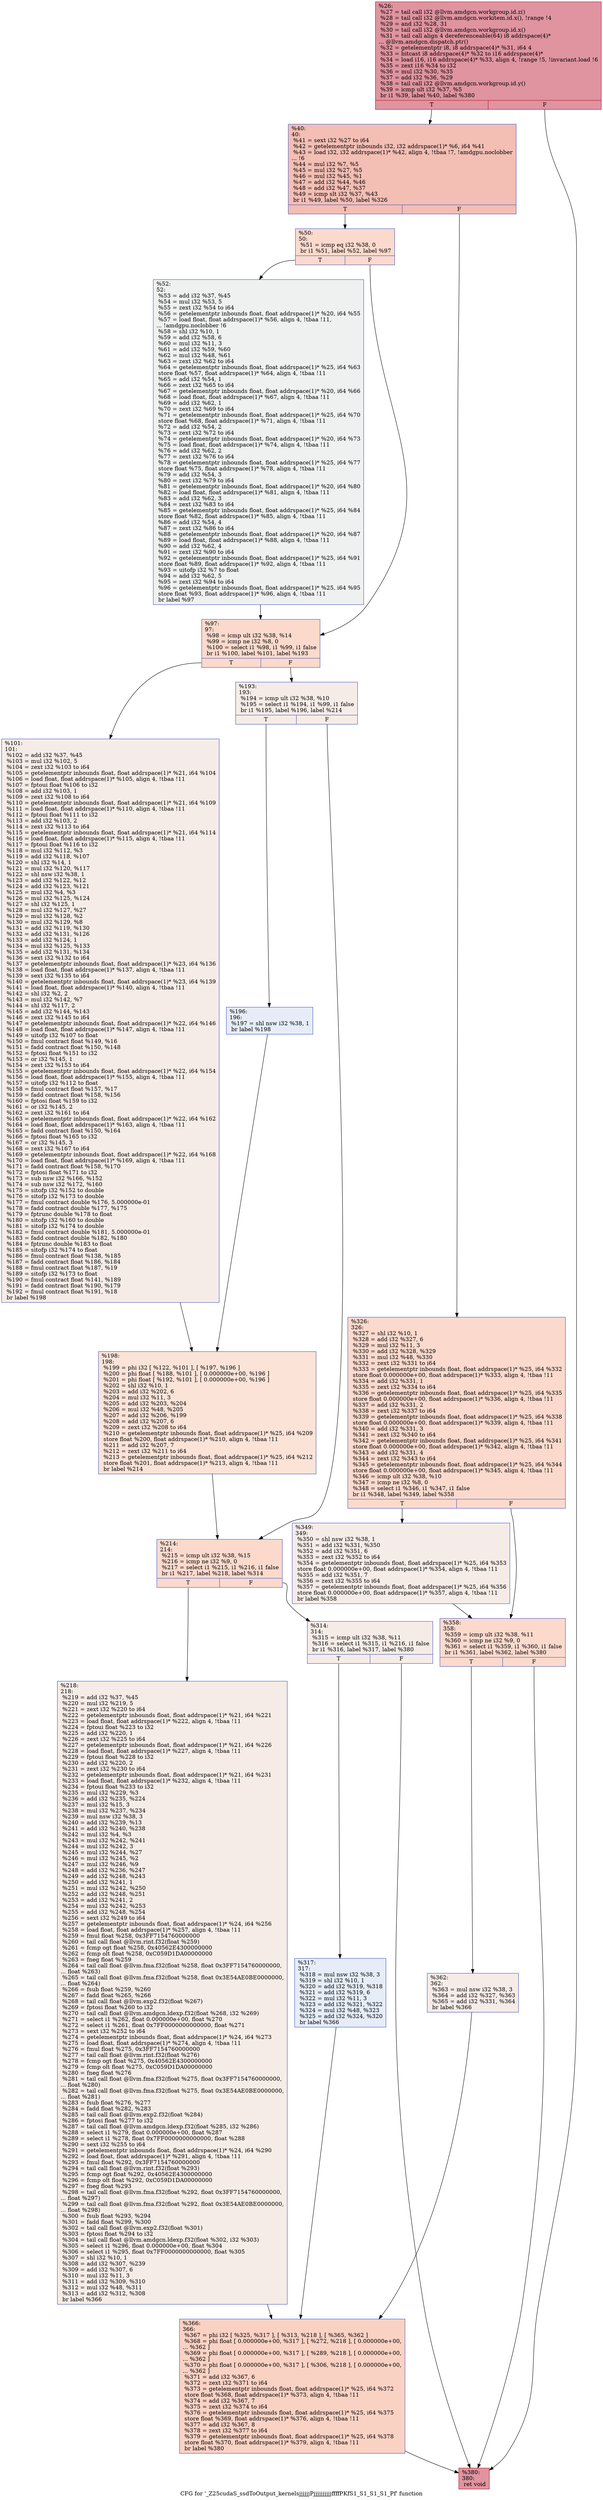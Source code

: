 digraph "CFG for '_Z25cudaS_ssdToOutput_kernelsjjjjjjPjjjjjjjjjjffffPKfS1_S1_S1_S1_Pf' function" {
	label="CFG for '_Z25cudaS_ssdToOutput_kernelsjjjjjjPjjjjjjjjjjffffPKfS1_S1_S1_S1_Pf' function";

	Node0x6409860 [shape=record,color="#b70d28ff", style=filled, fillcolor="#b70d2870",label="{%26:\l  %27 = tail call i32 @llvm.amdgcn.workgroup.id.z()\l  %28 = tail call i32 @llvm.amdgcn.workitem.id.x(), !range !4\l  %29 = and i32 %28, 31\l  %30 = tail call i32 @llvm.amdgcn.workgroup.id.x()\l  %31 = tail call align 4 dereferenceable(64) i8 addrspace(4)*\l... @llvm.amdgcn.dispatch.ptr()\l  %32 = getelementptr i8, i8 addrspace(4)* %31, i64 4\l  %33 = bitcast i8 addrspace(4)* %32 to i16 addrspace(4)*\l  %34 = load i16, i16 addrspace(4)* %33, align 4, !range !5, !invariant.load !6\l  %35 = zext i16 %34 to i32\l  %36 = mul i32 %30, %35\l  %37 = add i32 %36, %29\l  %38 = tail call i32 @llvm.amdgcn.workgroup.id.y()\l  %39 = icmp ult i32 %37, %5\l  br i1 %39, label %40, label %380\l|{<s0>T|<s1>F}}"];
	Node0x6409860:s0 -> Node0x640cd40;
	Node0x6409860:s1 -> Node0x640cdd0;
	Node0x640cd40 [shape=record,color="#3d50c3ff", style=filled, fillcolor="#e36c5570",label="{%40:\l40:                                               \l  %41 = sext i32 %27 to i64\l  %42 = getelementptr inbounds i32, i32 addrspace(1)* %6, i64 %41\l  %43 = load i32, i32 addrspace(1)* %42, align 4, !tbaa !7, !amdgpu.noclobber\l... !6\l  %44 = mul i32 %7, %5\l  %45 = mul i32 %27, %5\l  %46 = mul i32 %45, %1\l  %47 = add i32 %44, %46\l  %48 = add i32 %47, %37\l  %49 = icmp slt i32 %37, %43\l  br i1 %49, label %50, label %326\l|{<s0>T|<s1>F}}"];
	Node0x640cd40:s0 -> Node0x640dbb0;
	Node0x640cd40:s1 -> Node0x640dc40;
	Node0x640dbb0 [shape=record,color="#3d50c3ff", style=filled, fillcolor="#f7ac8e70",label="{%50:\l50:                                               \l  %51 = icmp eq i32 %38, 0\l  br i1 %51, label %52, label %97\l|{<s0>T|<s1>F}}"];
	Node0x640dbb0:s0 -> Node0x640de10;
	Node0x640dbb0:s1 -> Node0x640de60;
	Node0x640de10 [shape=record,color="#3d50c3ff", style=filled, fillcolor="#dbdcde70",label="{%52:\l52:                                               \l  %53 = add i32 %37, %45\l  %54 = mul i32 %53, 5\l  %55 = zext i32 %54 to i64\l  %56 = getelementptr inbounds float, float addrspace(1)* %20, i64 %55\l  %57 = load float, float addrspace(1)* %56, align 4, !tbaa !11,\l... !amdgpu.noclobber !6\l  %58 = shl i32 %10, 1\l  %59 = add i32 %58, 6\l  %60 = mul i32 %11, 3\l  %61 = add i32 %59, %60\l  %62 = mul i32 %48, %61\l  %63 = zext i32 %62 to i64\l  %64 = getelementptr inbounds float, float addrspace(1)* %25, i64 %63\l  store float %57, float addrspace(1)* %64, align 4, !tbaa !11\l  %65 = add i32 %54, 1\l  %66 = zext i32 %65 to i64\l  %67 = getelementptr inbounds float, float addrspace(1)* %20, i64 %66\l  %68 = load float, float addrspace(1)* %67, align 4, !tbaa !11\l  %69 = add i32 %62, 1\l  %70 = zext i32 %69 to i64\l  %71 = getelementptr inbounds float, float addrspace(1)* %25, i64 %70\l  store float %68, float addrspace(1)* %71, align 4, !tbaa !11\l  %72 = add i32 %54, 2\l  %73 = zext i32 %72 to i64\l  %74 = getelementptr inbounds float, float addrspace(1)* %20, i64 %73\l  %75 = load float, float addrspace(1)* %74, align 4, !tbaa !11\l  %76 = add i32 %62, 2\l  %77 = zext i32 %76 to i64\l  %78 = getelementptr inbounds float, float addrspace(1)* %25, i64 %77\l  store float %75, float addrspace(1)* %78, align 4, !tbaa !11\l  %79 = add i32 %54, 3\l  %80 = zext i32 %79 to i64\l  %81 = getelementptr inbounds float, float addrspace(1)* %20, i64 %80\l  %82 = load float, float addrspace(1)* %81, align 4, !tbaa !11\l  %83 = add i32 %62, 3\l  %84 = zext i32 %83 to i64\l  %85 = getelementptr inbounds float, float addrspace(1)* %25, i64 %84\l  store float %82, float addrspace(1)* %85, align 4, !tbaa !11\l  %86 = add i32 %54, 4\l  %87 = zext i32 %86 to i64\l  %88 = getelementptr inbounds float, float addrspace(1)* %20, i64 %87\l  %89 = load float, float addrspace(1)* %88, align 4, !tbaa !11\l  %90 = add i32 %62, 4\l  %91 = zext i32 %90 to i64\l  %92 = getelementptr inbounds float, float addrspace(1)* %25, i64 %91\l  store float %89, float addrspace(1)* %92, align 4, !tbaa !11\l  %93 = uitofp i32 %7 to float\l  %94 = add i32 %62, 5\l  %95 = zext i32 %94 to i64\l  %96 = getelementptr inbounds float, float addrspace(1)* %25, i64 %95\l  store float %93, float addrspace(1)* %96, align 4, !tbaa !11\l  br label %97\l}"];
	Node0x640de10 -> Node0x640de60;
	Node0x640de60 [shape=record,color="#3d50c3ff", style=filled, fillcolor="#f7ac8e70",label="{%97:\l97:                                               \l  %98 = icmp ult i32 %38, %14\l  %99 = icmp ne i32 %8, 0\l  %100 = select i1 %98, i1 %99, i1 false\l  br i1 %100, label %101, label %193\l|{<s0>T|<s1>F}}"];
	Node0x640de60:s0 -> Node0x6410740;
	Node0x640de60:s1 -> Node0x6410790;
	Node0x6410740 [shape=record,color="#3d50c3ff", style=filled, fillcolor="#ead5c970",label="{%101:\l101:                                              \l  %102 = add i32 %37, %45\l  %103 = mul i32 %102, 5\l  %104 = zext i32 %103 to i64\l  %105 = getelementptr inbounds float, float addrspace(1)* %21, i64 %104\l  %106 = load float, float addrspace(1)* %105, align 4, !tbaa !11\l  %107 = fptoui float %106 to i32\l  %108 = add i32 %103, 1\l  %109 = zext i32 %108 to i64\l  %110 = getelementptr inbounds float, float addrspace(1)* %21, i64 %109\l  %111 = load float, float addrspace(1)* %110, align 4, !tbaa !11\l  %112 = fptoui float %111 to i32\l  %113 = add i32 %103, 2\l  %114 = zext i32 %113 to i64\l  %115 = getelementptr inbounds float, float addrspace(1)* %21, i64 %114\l  %116 = load float, float addrspace(1)* %115, align 4, !tbaa !11\l  %117 = fptoui float %116 to i32\l  %118 = mul i32 %112, %3\l  %119 = add i32 %118, %107\l  %120 = shl i32 %14, 1\l  %121 = mul i32 %120, %117\l  %122 = shl nsw i32 %38, 1\l  %123 = add i32 %122, %12\l  %124 = add i32 %123, %121\l  %125 = mul i32 %4, %3\l  %126 = mul i32 %125, %124\l  %127 = shl i32 %125, 1\l  %128 = mul i32 %127, %27\l  %129 = mul i32 %128, %2\l  %130 = mul i32 %129, %8\l  %131 = add i32 %119, %130\l  %132 = add i32 %131, %126\l  %133 = add i32 %124, 1\l  %134 = mul i32 %125, %133\l  %135 = add i32 %131, %134\l  %136 = sext i32 %132 to i64\l  %137 = getelementptr inbounds float, float addrspace(1)* %23, i64 %136\l  %138 = load float, float addrspace(1)* %137, align 4, !tbaa !11\l  %139 = sext i32 %135 to i64\l  %140 = getelementptr inbounds float, float addrspace(1)* %23, i64 %139\l  %141 = load float, float addrspace(1)* %140, align 4, !tbaa !11\l  %142 = shl i32 %2, 2\l  %143 = mul i32 %142, %7\l  %144 = shl i32 %117, 2\l  %145 = add i32 %144, %143\l  %146 = zext i32 %145 to i64\l  %147 = getelementptr inbounds float, float addrspace(1)* %22, i64 %146\l  %148 = load float, float addrspace(1)* %147, align 4, !tbaa !11\l  %149 = uitofp i32 %107 to float\l  %150 = fmul contract float %149, %16\l  %151 = fadd contract float %150, %148\l  %152 = fptosi float %151 to i32\l  %153 = or i32 %145, 1\l  %154 = zext i32 %153 to i64\l  %155 = getelementptr inbounds float, float addrspace(1)* %22, i64 %154\l  %156 = load float, float addrspace(1)* %155, align 4, !tbaa !11\l  %157 = uitofp i32 %112 to float\l  %158 = fmul contract float %157, %17\l  %159 = fadd contract float %158, %156\l  %160 = fptosi float %159 to i32\l  %161 = or i32 %145, 2\l  %162 = zext i32 %161 to i64\l  %163 = getelementptr inbounds float, float addrspace(1)* %22, i64 %162\l  %164 = load float, float addrspace(1)* %163, align 4, !tbaa !11\l  %165 = fadd contract float %150, %164\l  %166 = fptosi float %165 to i32\l  %167 = or i32 %145, 3\l  %168 = zext i32 %167 to i64\l  %169 = getelementptr inbounds float, float addrspace(1)* %22, i64 %168\l  %170 = load float, float addrspace(1)* %169, align 4, !tbaa !11\l  %171 = fadd contract float %158, %170\l  %172 = fptosi float %171 to i32\l  %173 = sub nsw i32 %166, %152\l  %174 = sub nsw i32 %172, %160\l  %175 = sitofp i32 %152 to double\l  %176 = sitofp i32 %173 to double\l  %177 = fmul contract double %176, 5.000000e-01\l  %178 = fadd contract double %177, %175\l  %179 = fptrunc double %178 to float\l  %180 = sitofp i32 %160 to double\l  %181 = sitofp i32 %174 to double\l  %182 = fmul contract double %181, 5.000000e-01\l  %183 = fadd contract double %182, %180\l  %184 = fptrunc double %183 to float\l  %185 = sitofp i32 %174 to float\l  %186 = fmul contract float %138, %185\l  %187 = fadd contract float %186, %184\l  %188 = fmul contract float %187, %19\l  %189 = sitofp i32 %173 to float\l  %190 = fmul contract float %141, %189\l  %191 = fadd contract float %190, %179\l  %192 = fmul contract float %191, %18\l  br label %198\l}"];
	Node0x6410740 -> Node0x6414690;
	Node0x6410790 [shape=record,color="#3d50c3ff", style=filled, fillcolor="#ead5c970",label="{%193:\l193:                                              \l  %194 = icmp ult i32 %38, %10\l  %195 = select i1 %194, i1 %99, i1 false\l  br i1 %195, label %196, label %214\l|{<s0>T|<s1>F}}"];
	Node0x6410790:s0 -> Node0x64148d0;
	Node0x6410790:s1 -> Node0x6414920;
	Node0x64148d0 [shape=record,color="#3d50c3ff", style=filled, fillcolor="#c7d7f070",label="{%196:\l196:                                              \l  %197 = shl nsw i32 %38, 1\l  br label %198\l}"];
	Node0x64148d0 -> Node0x6414690;
	Node0x6414690 [shape=record,color="#3d50c3ff", style=filled, fillcolor="#f6bfa670",label="{%198:\l198:                                              \l  %199 = phi i32 [ %122, %101 ], [ %197, %196 ]\l  %200 = phi float [ %188, %101 ], [ 0.000000e+00, %196 ]\l  %201 = phi float [ %192, %101 ], [ 0.000000e+00, %196 ]\l  %202 = shl i32 %10, 1\l  %203 = add i32 %202, 6\l  %204 = mul i32 %11, 3\l  %205 = add i32 %203, %204\l  %206 = mul i32 %48, %205\l  %207 = add i32 %206, %199\l  %208 = add i32 %207, 6\l  %209 = zext i32 %208 to i64\l  %210 = getelementptr inbounds float, float addrspace(1)* %25, i64 %209\l  store float %200, float addrspace(1)* %210, align 4, !tbaa !11\l  %211 = add i32 %207, 7\l  %212 = zext i32 %211 to i64\l  %213 = getelementptr inbounds float, float addrspace(1)* %25, i64 %212\l  store float %201, float addrspace(1)* %213, align 4, !tbaa !11\l  br label %214\l}"];
	Node0x6414690 -> Node0x6414920;
	Node0x6414920 [shape=record,color="#3d50c3ff", style=filled, fillcolor="#f7ac8e70",label="{%214:\l214:                                              \l  %215 = icmp ult i32 %38, %15\l  %216 = icmp ne i32 %9, 0\l  %217 = select i1 %215, i1 %216, i1 false\l  br i1 %217, label %218, label %314\l|{<s0>T|<s1>F}}"];
	Node0x6414920:s0 -> Node0x64157a0;
	Node0x6414920:s1 -> Node0x64157f0;
	Node0x64157a0 [shape=record,color="#3d50c3ff", style=filled, fillcolor="#ead5c970",label="{%218:\l218:                                              \l  %219 = add i32 %37, %45\l  %220 = mul i32 %219, 5\l  %221 = zext i32 %220 to i64\l  %222 = getelementptr inbounds float, float addrspace(1)* %21, i64 %221\l  %223 = load float, float addrspace(1)* %222, align 4, !tbaa !11\l  %224 = fptoui float %223 to i32\l  %225 = add i32 %220, 1\l  %226 = zext i32 %225 to i64\l  %227 = getelementptr inbounds float, float addrspace(1)* %21, i64 %226\l  %228 = load float, float addrspace(1)* %227, align 4, !tbaa !11\l  %229 = fptoui float %228 to i32\l  %230 = add i32 %220, 2\l  %231 = zext i32 %230 to i64\l  %232 = getelementptr inbounds float, float addrspace(1)* %21, i64 %231\l  %233 = load float, float addrspace(1)* %232, align 4, !tbaa !11\l  %234 = fptoui float %233 to i32\l  %235 = mul i32 %229, %3\l  %236 = add i32 %235, %224\l  %237 = mul i32 %15, 3\l  %238 = mul i32 %237, %234\l  %239 = mul nsw i32 %38, 3\l  %240 = add i32 %239, %13\l  %241 = add i32 %240, %238\l  %242 = mul i32 %4, %3\l  %243 = mul i32 %242, %241\l  %244 = mul i32 %242, 3\l  %245 = mul i32 %244, %27\l  %246 = mul i32 %245, %2\l  %247 = mul i32 %246, %9\l  %248 = add i32 %236, %247\l  %249 = add i32 %248, %243\l  %250 = add i32 %241, 1\l  %251 = mul i32 %242, %250\l  %252 = add i32 %248, %251\l  %253 = add i32 %241, 2\l  %254 = mul i32 %242, %253\l  %255 = add i32 %248, %254\l  %256 = sext i32 %249 to i64\l  %257 = getelementptr inbounds float, float addrspace(1)* %24, i64 %256\l  %258 = load float, float addrspace(1)* %257, align 4, !tbaa !11\l  %259 = fmul float %258, 0x3FF7154760000000\l  %260 = tail call float @llvm.rint.f32(float %259)\l  %261 = fcmp ogt float %258, 0x40562E4300000000\l  %262 = fcmp olt float %258, 0xC059D1DA00000000\l  %263 = fneg float %259\l  %264 = tail call float @llvm.fma.f32(float %258, float 0x3FF7154760000000,\l... float %263)\l  %265 = tail call float @llvm.fma.f32(float %258, float 0x3E54AE0BE0000000,\l... float %264)\l  %266 = fsub float %259, %260\l  %267 = fadd float %265, %266\l  %268 = tail call float @llvm.exp2.f32(float %267)\l  %269 = fptosi float %260 to i32\l  %270 = tail call float @llvm.amdgcn.ldexp.f32(float %268, i32 %269)\l  %271 = select i1 %262, float 0.000000e+00, float %270\l  %272 = select i1 %261, float 0x7FF0000000000000, float %271\l  %273 = sext i32 %252 to i64\l  %274 = getelementptr inbounds float, float addrspace(1)* %24, i64 %273\l  %275 = load float, float addrspace(1)* %274, align 4, !tbaa !11\l  %276 = fmul float %275, 0x3FF7154760000000\l  %277 = tail call float @llvm.rint.f32(float %276)\l  %278 = fcmp ogt float %275, 0x40562E4300000000\l  %279 = fcmp olt float %275, 0xC059D1DA00000000\l  %280 = fneg float %276\l  %281 = tail call float @llvm.fma.f32(float %275, float 0x3FF7154760000000,\l... float %280)\l  %282 = tail call float @llvm.fma.f32(float %275, float 0x3E54AE0BE0000000,\l... float %281)\l  %283 = fsub float %276, %277\l  %284 = fadd float %282, %283\l  %285 = tail call float @llvm.exp2.f32(float %284)\l  %286 = fptosi float %277 to i32\l  %287 = tail call float @llvm.amdgcn.ldexp.f32(float %285, i32 %286)\l  %288 = select i1 %279, float 0.000000e+00, float %287\l  %289 = select i1 %278, float 0x7FF0000000000000, float %288\l  %290 = sext i32 %255 to i64\l  %291 = getelementptr inbounds float, float addrspace(1)* %24, i64 %290\l  %292 = load float, float addrspace(1)* %291, align 4, !tbaa !11\l  %293 = fmul float %292, 0x3FF7154760000000\l  %294 = tail call float @llvm.rint.f32(float %293)\l  %295 = fcmp ogt float %292, 0x40562E4300000000\l  %296 = fcmp olt float %292, 0xC059D1DA00000000\l  %297 = fneg float %293\l  %298 = tail call float @llvm.fma.f32(float %292, float 0x3FF7154760000000,\l... float %297)\l  %299 = tail call float @llvm.fma.f32(float %292, float 0x3E54AE0BE0000000,\l... float %298)\l  %300 = fsub float %293, %294\l  %301 = fadd float %299, %300\l  %302 = tail call float @llvm.exp2.f32(float %301)\l  %303 = fptosi float %294 to i32\l  %304 = tail call float @llvm.amdgcn.ldexp.f32(float %302, i32 %303)\l  %305 = select i1 %296, float 0.000000e+00, float %304\l  %306 = select i1 %295, float 0x7FF0000000000000, float %305\l  %307 = shl i32 %10, 1\l  %308 = add i32 %307, %239\l  %309 = add i32 %307, 6\l  %310 = mul i32 %11, 3\l  %311 = add i32 %309, %310\l  %312 = mul i32 %48, %311\l  %313 = add i32 %312, %308\l  br label %366\l}"];
	Node0x64157a0 -> Node0x641a2c0;
	Node0x64157f0 [shape=record,color="#3d50c3ff", style=filled, fillcolor="#ead5c970",label="{%314:\l314:                                              \l  %315 = icmp ult i32 %38, %11\l  %316 = select i1 %315, i1 %216, i1 false\l  br i1 %316, label %317, label %380\l|{<s0>T|<s1>F}}"];
	Node0x64157f0:s0 -> Node0x641a4c0;
	Node0x64157f0:s1 -> Node0x640cdd0;
	Node0x641a4c0 [shape=record,color="#3d50c3ff", style=filled, fillcolor="#c7d7f070",label="{%317:\l317:                                              \l  %318 = mul nsw i32 %38, 3\l  %319 = shl i32 %10, 1\l  %320 = add i32 %319, %318\l  %321 = add i32 %319, 6\l  %322 = mul i32 %11, 3\l  %323 = add i32 %321, %322\l  %324 = mul i32 %48, %323\l  %325 = add i32 %324, %320\l  br label %366\l}"];
	Node0x641a4c0 -> Node0x641a2c0;
	Node0x640dc40 [shape=record,color="#3d50c3ff", style=filled, fillcolor="#f7ac8e70",label="{%326:\l326:                                              \l  %327 = shl i32 %10, 1\l  %328 = add i32 %327, 6\l  %329 = mul i32 %11, 3\l  %330 = add i32 %328, %329\l  %331 = mul i32 %48, %330\l  %332 = zext i32 %331 to i64\l  %333 = getelementptr inbounds float, float addrspace(1)* %25, i64 %332\l  store float 0.000000e+00, float addrspace(1)* %333, align 4, !tbaa !11\l  %334 = add i32 %331, 1\l  %335 = zext i32 %334 to i64\l  %336 = getelementptr inbounds float, float addrspace(1)* %25, i64 %335\l  store float 0.000000e+00, float addrspace(1)* %336, align 4, !tbaa !11\l  %337 = add i32 %331, 2\l  %338 = zext i32 %337 to i64\l  %339 = getelementptr inbounds float, float addrspace(1)* %25, i64 %338\l  store float 0.000000e+00, float addrspace(1)* %339, align 4, !tbaa !11\l  %340 = add i32 %331, 3\l  %341 = zext i32 %340 to i64\l  %342 = getelementptr inbounds float, float addrspace(1)* %25, i64 %341\l  store float 0.000000e+00, float addrspace(1)* %342, align 4, !tbaa !11\l  %343 = add i32 %331, 4\l  %344 = zext i32 %343 to i64\l  %345 = getelementptr inbounds float, float addrspace(1)* %25, i64 %344\l  store float 0.000000e+00, float addrspace(1)* %345, align 4, !tbaa !11\l  %346 = icmp ult i32 %38, %10\l  %347 = icmp ne i32 %8, 0\l  %348 = select i1 %346, i1 %347, i1 false\l  br i1 %348, label %349, label %358\l|{<s0>T|<s1>F}}"];
	Node0x640dc40:s0 -> Node0x641b9b0;
	Node0x640dc40:s1 -> Node0x641ba00;
	Node0x641b9b0 [shape=record,color="#3d50c3ff", style=filled, fillcolor="#ead5c970",label="{%349:\l349:                                              \l  %350 = shl nsw i32 %38, 1\l  %351 = add i32 %331, %350\l  %352 = add i32 %351, 6\l  %353 = zext i32 %352 to i64\l  %354 = getelementptr inbounds float, float addrspace(1)* %25, i64 %353\l  store float 0.000000e+00, float addrspace(1)* %354, align 4, !tbaa !11\l  %355 = add i32 %351, 7\l  %356 = zext i32 %355 to i64\l  %357 = getelementptr inbounds float, float addrspace(1)* %25, i64 %356\l  store float 0.000000e+00, float addrspace(1)* %357, align 4, !tbaa !11\l  br label %358\l}"];
	Node0x641b9b0 -> Node0x641ba00;
	Node0x641ba00 [shape=record,color="#3d50c3ff", style=filled, fillcolor="#f7ac8e70",label="{%358:\l358:                                              \l  %359 = icmp ult i32 %38, %11\l  %360 = icmp ne i32 %9, 0\l  %361 = select i1 %359, i1 %360, i1 false\l  br i1 %361, label %362, label %380\l|{<s0>T|<s1>F}}"];
	Node0x641ba00:s0 -> Node0x641c2c0;
	Node0x641ba00:s1 -> Node0x640cdd0;
	Node0x641c2c0 [shape=record,color="#3d50c3ff", style=filled, fillcolor="#ead5c970",label="{%362:\l362:                                              \l  %363 = mul nsw i32 %38, 3\l  %364 = add i32 %327, %363\l  %365 = add i32 %331, %364\l  br label %366\l}"];
	Node0x641c2c0 -> Node0x641a2c0;
	Node0x641a2c0 [shape=record,color="#3d50c3ff", style=filled, fillcolor="#f4987a70",label="{%366:\l366:                                              \l  %367 = phi i32 [ %325, %317 ], [ %313, %218 ], [ %365, %362 ]\l  %368 = phi float [ 0.000000e+00, %317 ], [ %272, %218 ], [ 0.000000e+00,\l... %362 ]\l  %369 = phi float [ 0.000000e+00, %317 ], [ %289, %218 ], [ 0.000000e+00,\l... %362 ]\l  %370 = phi float [ 0.000000e+00, %317 ], [ %306, %218 ], [ 0.000000e+00,\l... %362 ]\l  %371 = add i32 %367, 6\l  %372 = zext i32 %371 to i64\l  %373 = getelementptr inbounds float, float addrspace(1)* %25, i64 %372\l  store float %368, float addrspace(1)* %373, align 4, !tbaa !11\l  %374 = add i32 %367, 7\l  %375 = zext i32 %374 to i64\l  %376 = getelementptr inbounds float, float addrspace(1)* %25, i64 %375\l  store float %369, float addrspace(1)* %376, align 4, !tbaa !11\l  %377 = add i32 %367, 8\l  %378 = zext i32 %377 to i64\l  %379 = getelementptr inbounds float, float addrspace(1)* %25, i64 %378\l  store float %370, float addrspace(1)* %379, align 4, !tbaa !11\l  br label %380\l}"];
	Node0x641a2c0 -> Node0x640cdd0;
	Node0x640cdd0 [shape=record,color="#b70d28ff", style=filled, fillcolor="#b70d2870",label="{%380:\l380:                                              \l  ret void\l}"];
}
